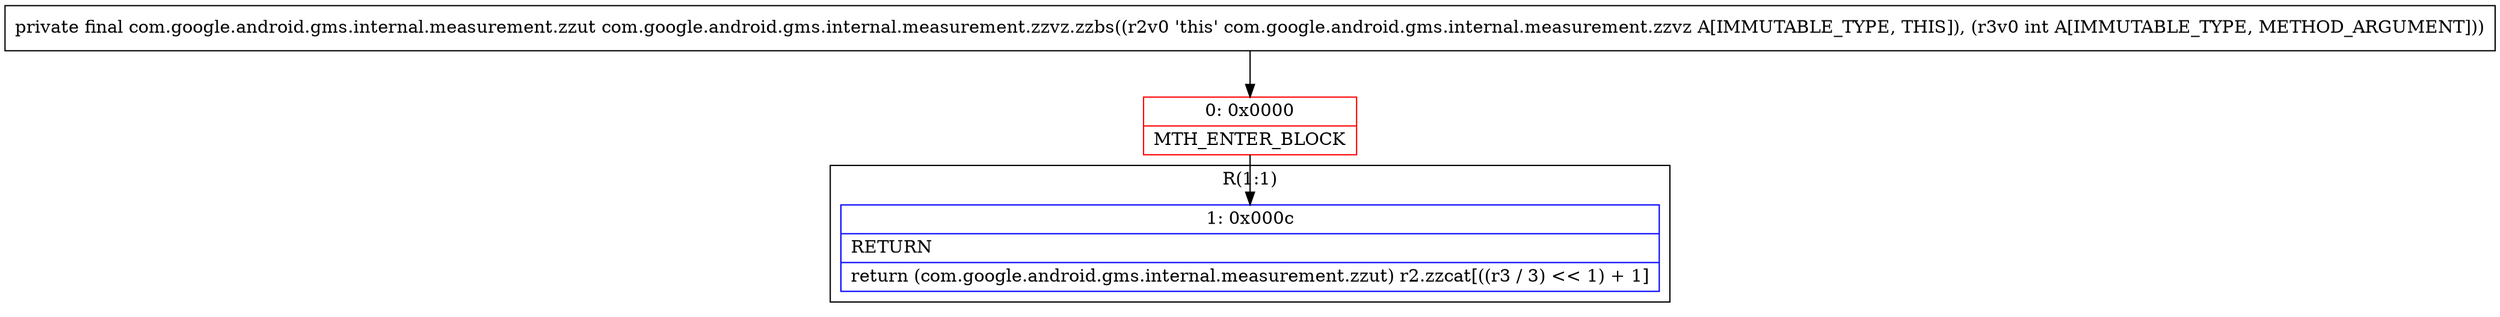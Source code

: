 digraph "CFG forcom.google.android.gms.internal.measurement.zzvz.zzbs(I)Lcom\/google\/android\/gms\/internal\/measurement\/zzut;" {
subgraph cluster_Region_1898950271 {
label = "R(1:1)";
node [shape=record,color=blue];
Node_1 [shape=record,label="{1\:\ 0x000c|RETURN\l|return (com.google.android.gms.internal.measurement.zzut) r2.zzcat[((r3 \/ 3) \<\< 1) + 1]\l}"];
}
Node_0 [shape=record,color=red,label="{0\:\ 0x0000|MTH_ENTER_BLOCK\l}"];
MethodNode[shape=record,label="{private final com.google.android.gms.internal.measurement.zzut com.google.android.gms.internal.measurement.zzvz.zzbs((r2v0 'this' com.google.android.gms.internal.measurement.zzvz A[IMMUTABLE_TYPE, THIS]), (r3v0 int A[IMMUTABLE_TYPE, METHOD_ARGUMENT])) }"];
MethodNode -> Node_0;
Node_0 -> Node_1;
}

